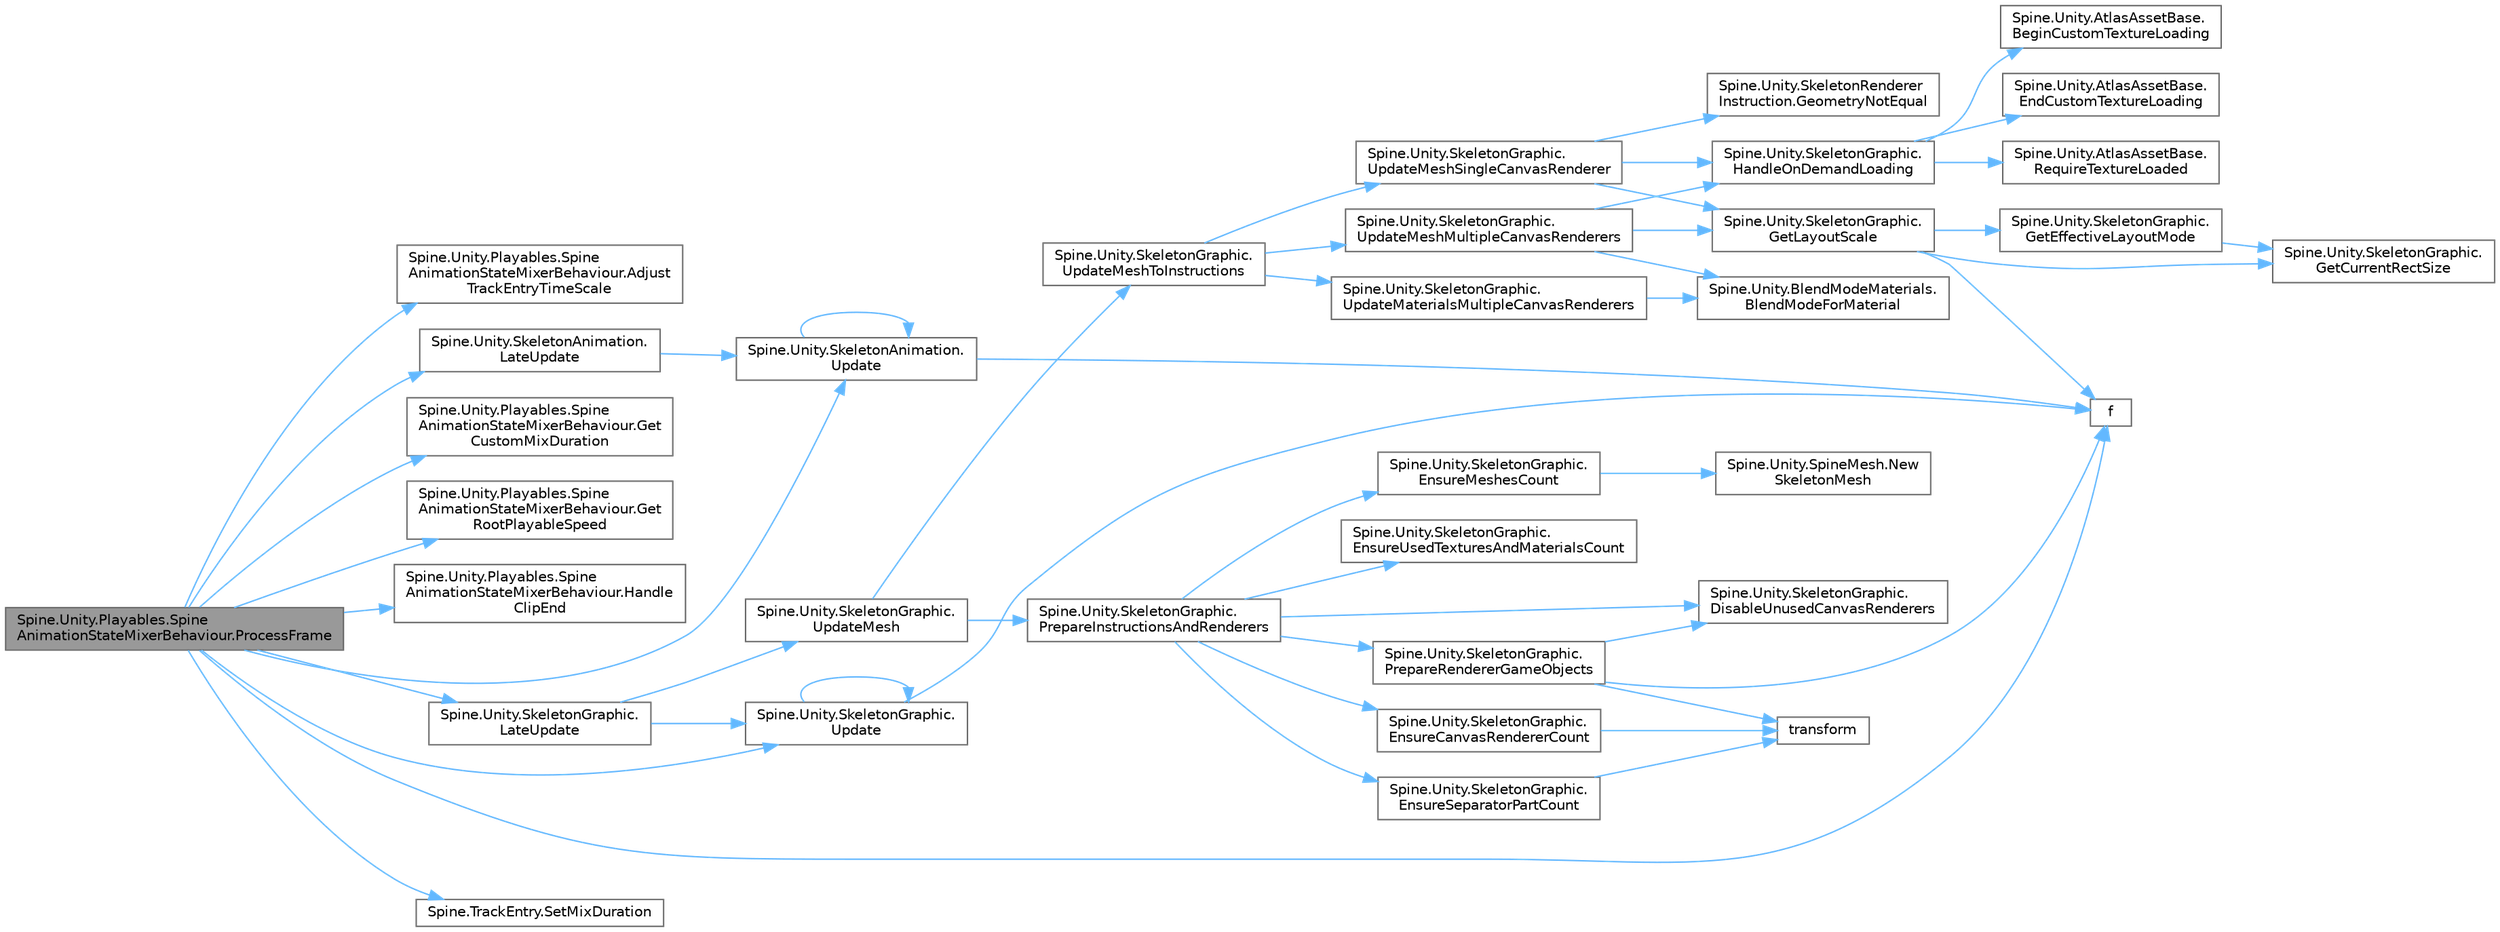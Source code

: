 digraph "Spine.Unity.Playables.SpineAnimationStateMixerBehaviour.ProcessFrame"
{
 // LATEX_PDF_SIZE
  bgcolor="transparent";
  edge [fontname=Helvetica,fontsize=10,labelfontname=Helvetica,labelfontsize=10];
  node [fontname=Helvetica,fontsize=10,shape=box,height=0.2,width=0.4];
  rankdir="LR";
  Node1 [id="Node000001",label="Spine.Unity.Playables.Spine\lAnimationStateMixerBehaviour.ProcessFrame",height=0.2,width=0.4,color="gray40", fillcolor="grey60", style="filled", fontcolor="black",tooltip=" "];
  Node1 -> Node2 [id="edge1_Node000001_Node000002",color="steelblue1",style="solid",tooltip=" "];
  Node2 [id="Node000002",label="Spine.Unity.Playables.Spine\lAnimationStateMixerBehaviour.Adjust\lTrackEntryTimeScale",height=0.2,width=0.4,color="grey40", fillcolor="white", style="filled",URL="$class_spine_1_1_unity_1_1_playables_1_1_spine_animation_state_mixer_behaviour.html#a8e55bd96871dd78a5ce961eba93474f8",tooltip=" "];
  Node1 -> Node3 [id="edge2_Node000001_Node000003",color="steelblue1",style="solid",tooltip=" "];
  Node3 [id="Node000003",label="f",height=0.2,width=0.4,color="grey40", fillcolor="white", style="filled",URL="$cxx11__tensor__map_8cpp.html#a7f507fea02198f6cb81c86640c7b1a4e",tooltip=" "];
  Node1 -> Node4 [id="edge3_Node000001_Node000004",color="steelblue1",style="solid",tooltip=" "];
  Node4 [id="Node000004",label="Spine.Unity.Playables.Spine\lAnimationStateMixerBehaviour.Get\lCustomMixDuration",height=0.2,width=0.4,color="grey40", fillcolor="white", style="filled",URL="$class_spine_1_1_unity_1_1_playables_1_1_spine_animation_state_mixer_behaviour.html#a38c0dd7e06a6234ebd02670f6e68afd0",tooltip=" "];
  Node1 -> Node5 [id="edge4_Node000001_Node000005",color="steelblue1",style="solid",tooltip=" "];
  Node5 [id="Node000005",label="Spine.Unity.Playables.Spine\lAnimationStateMixerBehaviour.Get\lRootPlayableSpeed",height=0.2,width=0.4,color="grey40", fillcolor="white", style="filled",URL="$class_spine_1_1_unity_1_1_playables_1_1_spine_animation_state_mixer_behaviour.html#ae5ac259d26adb77e18a66ec77f37dccc",tooltip=" "];
  Node1 -> Node6 [id="edge5_Node000001_Node000006",color="steelblue1",style="solid",tooltip=" "];
  Node6 [id="Node000006",label="Spine.Unity.Playables.Spine\lAnimationStateMixerBehaviour.Handle\lClipEnd",height=0.2,width=0.4,color="grey40", fillcolor="white", style="filled",URL="$class_spine_1_1_unity_1_1_playables_1_1_spine_animation_state_mixer_behaviour.html#a001e1addbacd0f9bcc76de0fe25b4a7b",tooltip=" "];
  Node1 -> Node7 [id="edge6_Node000001_Node000007",color="steelblue1",style="solid",tooltip=" "];
  Node7 [id="Node000007",label="Spine.Unity.SkeletonAnimation.\lLateUpdate",height=0.2,width=0.4,color="grey40", fillcolor="white", style="filled",URL="$class_spine_1_1_unity_1_1_skeleton_animation.html#a3b493475c6735986ea4695383376547d",tooltip="Generates a new UnityEngine.Mesh from the internal Skeleton."];
  Node7 -> Node8 [id="edge7_Node000007_Node000008",color="steelblue1",style="solid",tooltip=" "];
  Node8 [id="Node000008",label="Spine.Unity.SkeletonAnimation.\lUpdate",height=0.2,width=0.4,color="grey40", fillcolor="white", style="filled",URL="$class_spine_1_1_unity_1_1_skeleton_animation.html#a3856279658d783b0f45467aea7e25668",tooltip=" "];
  Node8 -> Node3 [id="edge8_Node000008_Node000003",color="steelblue1",style="solid",tooltip=" "];
  Node8 -> Node8 [id="edge9_Node000008_Node000008",color="steelblue1",style="solid",tooltip=" "];
  Node1 -> Node9 [id="edge10_Node000001_Node000009",color="steelblue1",style="solid",tooltip=" "];
  Node9 [id="Node000009",label="Spine.Unity.SkeletonGraphic.\lLateUpdate",height=0.2,width=0.4,color="grey40", fillcolor="white", style="filled",URL="$class_spine_1_1_unity_1_1_skeleton_graphic.html#ab8b35c979b6e1055211a977cb2d536f7",tooltip=" "];
  Node9 -> Node10 [id="edge11_Node000009_Node000010",color="steelblue1",style="solid",tooltip=" "];
  Node10 [id="Node000010",label="Spine.Unity.SkeletonGraphic.\lUpdate",height=0.2,width=0.4,color="grey40", fillcolor="white", style="filled",URL="$class_spine_1_1_unity_1_1_skeleton_graphic.html#aff60ca4f1769ec2ee4726770fd46f8fb",tooltip=" "];
  Node10 -> Node3 [id="edge12_Node000010_Node000003",color="steelblue1",style="solid",tooltip=" "];
  Node10 -> Node10 [id="edge13_Node000010_Node000010",color="steelblue1",style="solid",tooltip=" "];
  Node9 -> Node11 [id="edge14_Node000009_Node000011",color="steelblue1",style="solid",tooltip=" "];
  Node11 [id="Node000011",label="Spine.Unity.SkeletonGraphic.\lUpdateMesh",height=0.2,width=0.4,color="grey40", fillcolor="white", style="filled",URL="$class_spine_1_1_unity_1_1_skeleton_graphic.html#a1811fb0d59465b27a278b3aaf8058c36",tooltip=" "];
  Node11 -> Node12 [id="edge15_Node000011_Node000012",color="steelblue1",style="solid",tooltip=" "];
  Node12 [id="Node000012",label="Spine.Unity.SkeletonGraphic.\lPrepareInstructionsAndRenderers",height=0.2,width=0.4,color="grey40", fillcolor="white", style="filled",URL="$class_spine_1_1_unity_1_1_skeleton_graphic.html#a18d0a3256c312ad8cc037e8f36cded4b",tooltip=" "];
  Node12 -> Node13 [id="edge16_Node000012_Node000013",color="steelblue1",style="solid",tooltip=" "];
  Node13 [id="Node000013",label="Spine.Unity.SkeletonGraphic.\lDisableUnusedCanvasRenderers",height=0.2,width=0.4,color="grey40", fillcolor="white", style="filled",URL="$class_spine_1_1_unity_1_1_skeleton_graphic.html#a3638fe6f5a7dcc3ebe818b4ec835c9f5",tooltip=" "];
  Node12 -> Node14 [id="edge17_Node000012_Node000014",color="steelblue1",style="solid",tooltip=" "];
  Node14 [id="Node000014",label="Spine.Unity.SkeletonGraphic.\lEnsureCanvasRendererCount",height=0.2,width=0.4,color="grey40", fillcolor="white", style="filled",URL="$class_spine_1_1_unity_1_1_skeleton_graphic.html#a26c8c822ec81d83181c6bb7e50c8301d",tooltip=" "];
  Node14 -> Node15 [id="edge18_Node000014_Node000015",color="steelblue1",style="solid",tooltip=" "];
  Node15 [id="Node000015",label="transform",height=0.2,width=0.4,color="grey40", fillcolor="white", style="filled",URL="$geometry_8cpp.html#ad05130a1d9f2e9708c1125b4cc2fe7cb",tooltip=" "];
  Node12 -> Node16 [id="edge19_Node000012_Node000016",color="steelblue1",style="solid",tooltip=" "];
  Node16 [id="Node000016",label="Spine.Unity.SkeletonGraphic.\lEnsureMeshesCount",height=0.2,width=0.4,color="grey40", fillcolor="white", style="filled",URL="$class_spine_1_1_unity_1_1_skeleton_graphic.html#a337645562b00b7ba6936e3639fbcb271",tooltip=" "];
  Node16 -> Node17 [id="edge20_Node000016_Node000017",color="steelblue1",style="solid",tooltip=" "];
  Node17 [id="Node000017",label="Spine.Unity.SpineMesh.New\lSkeletonMesh",height=0.2,width=0.4,color="grey40", fillcolor="white", style="filled",URL="$class_spine_1_1_unity_1_1_spine_mesh.html#a8ed064592a103f369b0817887a7055b2",tooltip="Factory method for creating a new mesh for use in Spine components. This can be called in field initi..."];
  Node12 -> Node18 [id="edge21_Node000012_Node000018",color="steelblue1",style="solid",tooltip=" "];
  Node18 [id="Node000018",label="Spine.Unity.SkeletonGraphic.\lEnsureSeparatorPartCount",height=0.2,width=0.4,color="grey40", fillcolor="white", style="filled",URL="$class_spine_1_1_unity_1_1_skeleton_graphic.html#ab0991144fd073d72c7bf87ed43795800",tooltip=" "];
  Node18 -> Node15 [id="edge22_Node000018_Node000015",color="steelblue1",style="solid",tooltip=" "];
  Node12 -> Node19 [id="edge23_Node000012_Node000019",color="steelblue1",style="solid",tooltip=" "];
  Node19 [id="Node000019",label="Spine.Unity.SkeletonGraphic.\lEnsureUsedTexturesAndMaterialsCount",height=0.2,width=0.4,color="grey40", fillcolor="white", style="filled",URL="$class_spine_1_1_unity_1_1_skeleton_graphic.html#a05091332624fd911a8b5b39643befa25",tooltip=" "];
  Node12 -> Node20 [id="edge24_Node000012_Node000020",color="steelblue1",style="solid",tooltip=" "];
  Node20 [id="Node000020",label="Spine.Unity.SkeletonGraphic.\lPrepareRendererGameObjects",height=0.2,width=0.4,color="grey40", fillcolor="white", style="filled",URL="$class_spine_1_1_unity_1_1_skeleton_graphic.html#a636fff728b8dd66336c8a4516816b640",tooltip=" "];
  Node20 -> Node13 [id="edge25_Node000020_Node000013",color="steelblue1",style="solid",tooltip=" "];
  Node20 -> Node3 [id="edge26_Node000020_Node000003",color="steelblue1",style="solid",tooltip=" "];
  Node20 -> Node15 [id="edge27_Node000020_Node000015",color="steelblue1",style="solid",tooltip=" "];
  Node11 -> Node21 [id="edge28_Node000011_Node000021",color="steelblue1",style="solid",tooltip=" "];
  Node21 [id="Node000021",label="Spine.Unity.SkeletonGraphic.\lUpdateMeshToInstructions",height=0.2,width=0.4,color="grey40", fillcolor="white", style="filled",URL="$class_spine_1_1_unity_1_1_skeleton_graphic.html#a50ec2f3ae7367a65798109fda1aa54e8",tooltip=" "];
  Node21 -> Node22 [id="edge29_Node000021_Node000022",color="steelblue1",style="solid",tooltip=" "];
  Node22 [id="Node000022",label="Spine.Unity.SkeletonGraphic.\lUpdateMaterialsMultipleCanvasRenderers",height=0.2,width=0.4,color="grey40", fillcolor="white", style="filled",URL="$class_spine_1_1_unity_1_1_skeleton_graphic.html#ac210137b243b9b8fe206daeac993da15",tooltip=" "];
  Node22 -> Node23 [id="edge30_Node000022_Node000023",color="steelblue1",style="solid",tooltip=" "];
  Node23 [id="Node000023",label="Spine.Unity.BlendModeMaterials.\lBlendModeForMaterial",height=0.2,width=0.4,color="grey40", fillcolor="white", style="filled",URL="$class_spine_1_1_unity_1_1_blend_mode_materials.html#a131d40832196c5c89dd447d0b9d43089",tooltip=" "];
  Node21 -> Node24 [id="edge31_Node000021_Node000024",color="steelblue1",style="solid",tooltip=" "];
  Node24 [id="Node000024",label="Spine.Unity.SkeletonGraphic.\lUpdateMeshMultipleCanvasRenderers",height=0.2,width=0.4,color="grey40", fillcolor="white", style="filled",URL="$class_spine_1_1_unity_1_1_skeleton_graphic.html#af06f5d9f1c387a6254ca6a705025ead0",tooltip=" "];
  Node24 -> Node23 [id="edge32_Node000024_Node000023",color="steelblue1",style="solid",tooltip=" "];
  Node24 -> Node25 [id="edge33_Node000024_Node000025",color="steelblue1",style="solid",tooltip=" "];
  Node25 [id="Node000025",label="Spine.Unity.SkeletonGraphic.\lGetLayoutScale",height=0.2,width=0.4,color="grey40", fillcolor="white", style="filled",URL="$class_spine_1_1_unity_1_1_skeleton_graphic.html#a9c18b02b7c25bd9a8969d5206837bfbf",tooltip=" "];
  Node25 -> Node3 [id="edge34_Node000025_Node000003",color="steelblue1",style="solid",tooltip=" "];
  Node25 -> Node26 [id="edge35_Node000025_Node000026",color="steelblue1",style="solid",tooltip=" "];
  Node26 [id="Node000026",label="Spine.Unity.SkeletonGraphic.\lGetCurrentRectSize",height=0.2,width=0.4,color="grey40", fillcolor="white", style="filled",URL="$class_spine_1_1_unity_1_1_skeleton_graphic.html#a13f2f50f893bd1f129c69904ef738a0e",tooltip=" "];
  Node25 -> Node27 [id="edge36_Node000025_Node000027",color="steelblue1",style="solid",tooltip=" "];
  Node27 [id="Node000027",label="Spine.Unity.SkeletonGraphic.\lGetEffectiveLayoutMode",height=0.2,width=0.4,color="grey40", fillcolor="white", style="filled",URL="$class_spine_1_1_unity_1_1_skeleton_graphic.html#a42fb79d5fb76a34fa05961c59b90a729",tooltip="LayoutMode FitInParent and EnvelopeParent actually result in HeightControlsWidth or WidthControlsHeig..."];
  Node27 -> Node26 [id="edge37_Node000027_Node000026",color="steelblue1",style="solid",tooltip=" "];
  Node24 -> Node28 [id="edge38_Node000024_Node000028",color="steelblue1",style="solid",tooltip=" "];
  Node28 [id="Node000028",label="Spine.Unity.SkeletonGraphic.\lHandleOnDemandLoading",height=0.2,width=0.4,color="grey40", fillcolor="white", style="filled",URL="$class_spine_1_1_unity_1_1_skeleton_graphic.html#a1b98c93937a4e546898c67623db19d63",tooltip=" "];
  Node28 -> Node29 [id="edge39_Node000028_Node000029",color="steelblue1",style="solid",tooltip=" "];
  Node29 [id="Node000029",label="Spine.Unity.AtlasAssetBase.\lBeginCustomTextureLoading",height=0.2,width=0.4,color="grey40", fillcolor="white", style="filled",URL="$class_spine_1_1_unity_1_1_atlas_asset_base.html#aa00860afa0504d0d8a183931e30d56be",tooltip=" "];
  Node28 -> Node30 [id="edge40_Node000028_Node000030",color="steelblue1",style="solid",tooltip=" "];
  Node30 [id="Node000030",label="Spine.Unity.AtlasAssetBase.\lEndCustomTextureLoading",height=0.2,width=0.4,color="grey40", fillcolor="white", style="filled",URL="$class_spine_1_1_unity_1_1_atlas_asset_base.html#a35ae51700f35ea22dd5769052da463a4",tooltip=" "];
  Node28 -> Node31 [id="edge41_Node000028_Node000031",color="steelblue1",style="solid",tooltip=" "];
  Node31 [id="Node000031",label="Spine.Unity.AtlasAssetBase.\lRequireTextureLoaded",height=0.2,width=0.4,color="grey40", fillcolor="white", style="filled",URL="$class_spine_1_1_unity_1_1_atlas_asset_base.html#a199e150e07b55e61bd93e70783491dc4",tooltip=" "];
  Node21 -> Node32 [id="edge42_Node000021_Node000032",color="steelblue1",style="solid",tooltip=" "];
  Node32 [id="Node000032",label="Spine.Unity.SkeletonGraphic.\lUpdateMeshSingleCanvasRenderer",height=0.2,width=0.4,color="grey40", fillcolor="white", style="filled",URL="$class_spine_1_1_unity_1_1_skeleton_graphic.html#a17d64aa1dc6b16618f554c0d7a22f704",tooltip=" "];
  Node32 -> Node33 [id="edge43_Node000032_Node000033",color="steelblue1",style="solid",tooltip=" "];
  Node33 [id="Node000033",label="Spine.Unity.SkeletonRenderer\lInstruction.GeometryNotEqual",height=0.2,width=0.4,color="grey40", fillcolor="white", style="filled",URL="$class_spine_1_1_unity_1_1_skeleton_renderer_instruction.html#a6ea986f462eac2cac4e50e8206b69c81",tooltip=" "];
  Node32 -> Node25 [id="edge44_Node000032_Node000025",color="steelblue1",style="solid",tooltip=" "];
  Node32 -> Node28 [id="edge45_Node000032_Node000028",color="steelblue1",style="solid",tooltip=" "];
  Node1 -> Node34 [id="edge46_Node000001_Node000034",color="steelblue1",style="solid",tooltip=" "];
  Node34 [id="Node000034",label="Spine.TrackEntry.SetMixDuration",height=0.2,width=0.4,color="grey40", fillcolor="white", style="filled",URL="$class_spine_1_1_track_entry.html#afa3afa0b84cd3b11b8d52200ead397d7",tooltip="Sets both MixDuration and Delay."];
  Node1 -> Node8 [id="edge47_Node000001_Node000008",color="steelblue1",style="solid",tooltip=" "];
  Node1 -> Node10 [id="edge48_Node000001_Node000010",color="steelblue1",style="solid",tooltip=" "];
}
